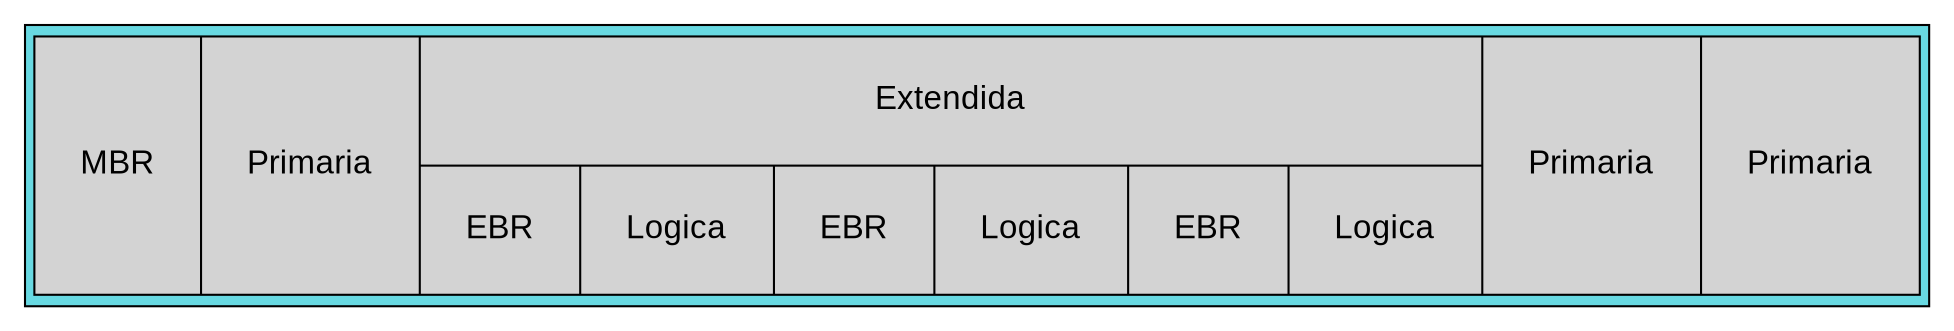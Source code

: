 digraph G {
    subgraph cluster { margin="5.0" penwidth="1.0" bgcolor="#68d9e2"
        node [style="rounded" style=filled fontname="Arial" fontsize="16" margin=0.3];
        node_disk [shape="record" label="MBR|Primaria|{Extendida|{EBR|Logica|EBR|Logica|EBR|Logica}}|Primaria|Primaria"];
    }
}
